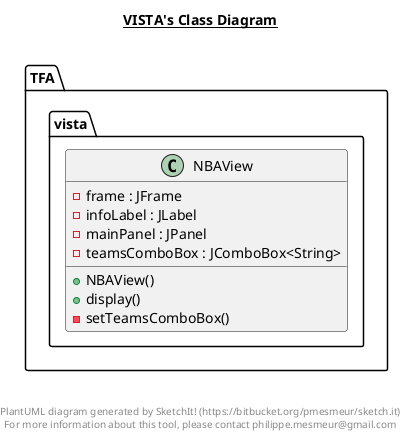 @startuml

title __VISTA's Class Diagram__\n

  namespace TFA {
    namespace vista {
      class TFA.vista.NBAView {
          - frame : JFrame
          - infoLabel : JLabel
          - mainPanel : JPanel
          - teamsComboBox : JComboBox<String>
          + NBAView()
          + display()
          - setTeamsComboBox()
      }
    }
  }
  



right footer


PlantUML diagram generated by SketchIt! (https://bitbucket.org/pmesmeur/sketch.it)
For more information about this tool, please contact philippe.mesmeur@gmail.com
endfooter

@enduml

